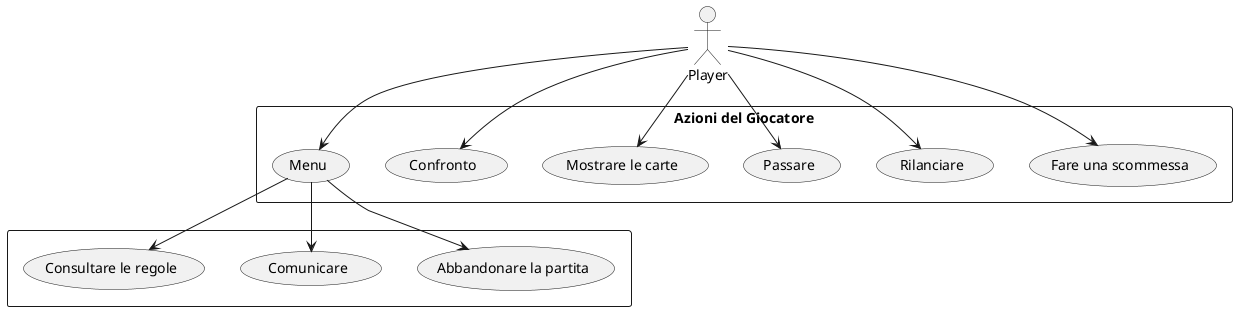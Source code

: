 @startuml UseCase Gioco Poker

actor Player as P

rectangle "Azioni del Giocatore" {
  usecase "Fare una scommessa" as Bet
  usecase "Rilanciare" as Raise
  usecase "Passare" as Fold
  usecase "Mostrare le carte" as ShowCards
  usecase "Confronto" as Comparison
  usecase "Menu" as Menu
}

rectangle {
  usecase "Abbandonare la partita" as Quit
  usecase "Comunicare" as Communication
  usecase "Consultare le regole" as Rules
}

P --> Bet
P --> Raise
P --> Fold
P --> ShowCards
P --> Comparison
P --> Menu

Menu --> Rules
Menu --> Communication
Menu --> Quit

@enduml
